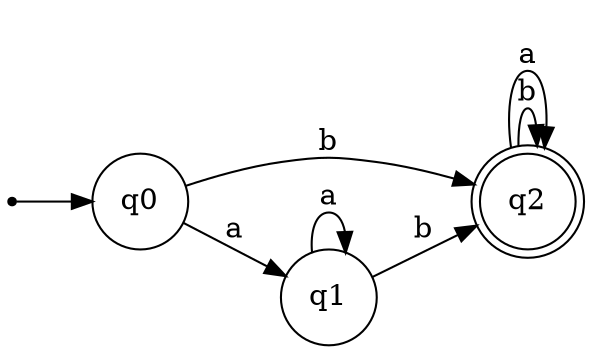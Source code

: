 digraph {
    rankdir = LR;
    inic [shape = point];
    node [shape = circle];
    inic -> q0;
    q0 -> q2 [label = "b"];
    q0 -> q1 [label = "a"];
    q1 -> q2 [label = "b"];
    q1 -> q1 [label = "a"];
    q2 [shape = doublecircle];
    q2 -> q2 [label = "b"];
    q2 -> q2 [label = "a"];
}
